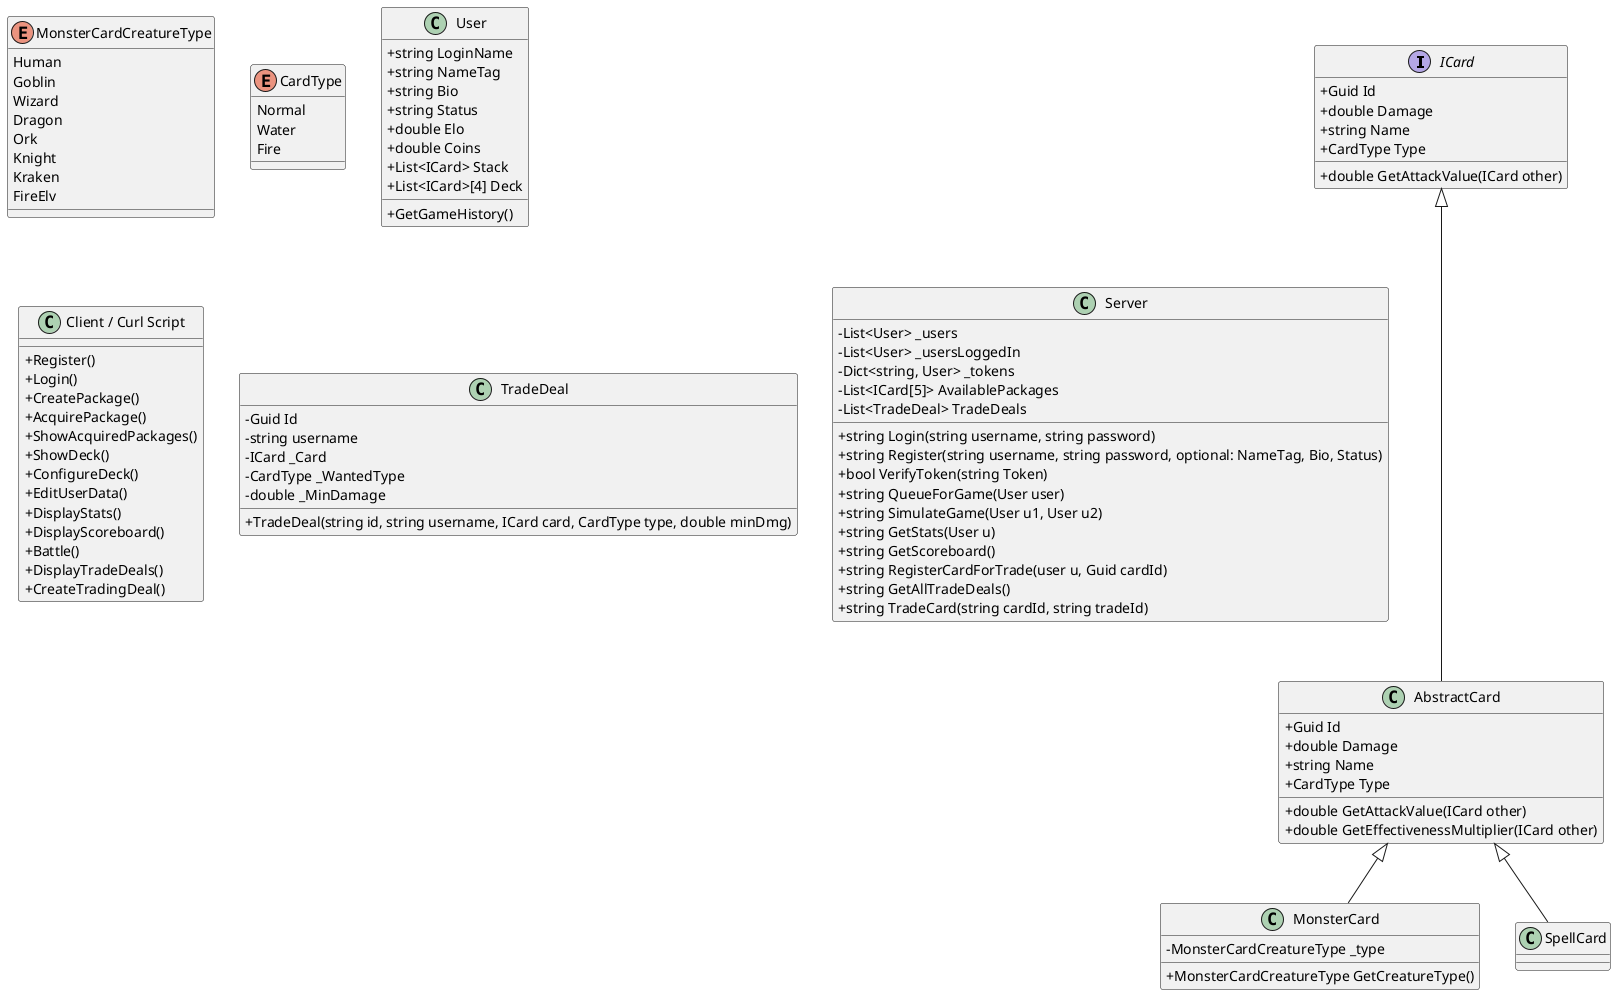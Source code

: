 ﻿@startuml
skinparam classAttributeIconSize 0

Interface ICard{
 +Guid Id
 +double Damage
 +string Name
 +CardType Type
 +double GetAttackValue(ICard other)
}

class AbstractCard{
 +Guid Id
 +double Damage
 +string Name
 +CardType Type
 +double GetAttackValue(ICard other)
 +double GetEffectivenessMultiplier(ICard other)
}
ICard <|--- AbstractCard

class MonsterCard{
 -MonsterCardCreatureType _type
 +MonsterCardCreatureType GetCreatureType()
}
enum MonsterCardCreatureType{
 Human
 Goblin
 Wizard
 Dragon
 Ork
 Knight
 Kraken
 FireElv
}

class SpellCard{
}
enum CardType{
 Normal
 Water
 Fire
}
AbstractCard <|-- MonsterCard
AbstractCard <|-- SpellCard

class User{
 +string LoginName
 +string NameTag
 +string Bio
 +string Status
 +double Elo
 +double Coins
 +List<ICard> Stack
 +GetGameHistory()
 +List<ICard>[4] Deck
}


class "Client / Curl Script"{
 +Register()
 +Login()
 +CreatePackage()
 +AcquirePackage()
 +ShowAcquiredPackages()
 +ShowDeck()
 +ConfigureDeck()
 +EditUserData()
 +DisplayStats()
 +DisplayScoreboard()
 +Battle()
 +DisplayTradeDeals()
 +CreateTradingDeal() 
}


class TradeDeal {
 -Guid Id
 -string username
 -ICard _Card
 -CardType _WantedType
 -double _MinDamage
 +TradeDeal(string id, string username, ICard card, CardType type, double minDmg)
}

class Server{
 -List<User> _users
 -List<User> _usersLoggedIn
 -Dict<string, User> _tokens
 -List<ICard[5]> AvailablePackages
 -List<TradeDeal> TradeDeals
 +string Login(string username, string password)
 +string Register(string username, string password, optional: NameTag, Bio, Status)
 +bool VerifyToken(string Token)
 +string QueueForGame(User user)
 +string SimulateGame(User u1, User u2)
 +string GetStats(User u)
 +string GetScoreboard()
 +string RegisterCardForTrade(user u, Guid cardId)
 +string GetAllTradeDeals()
 +string TradeCard(string cardId, string tradeId)
 
}

@enduml